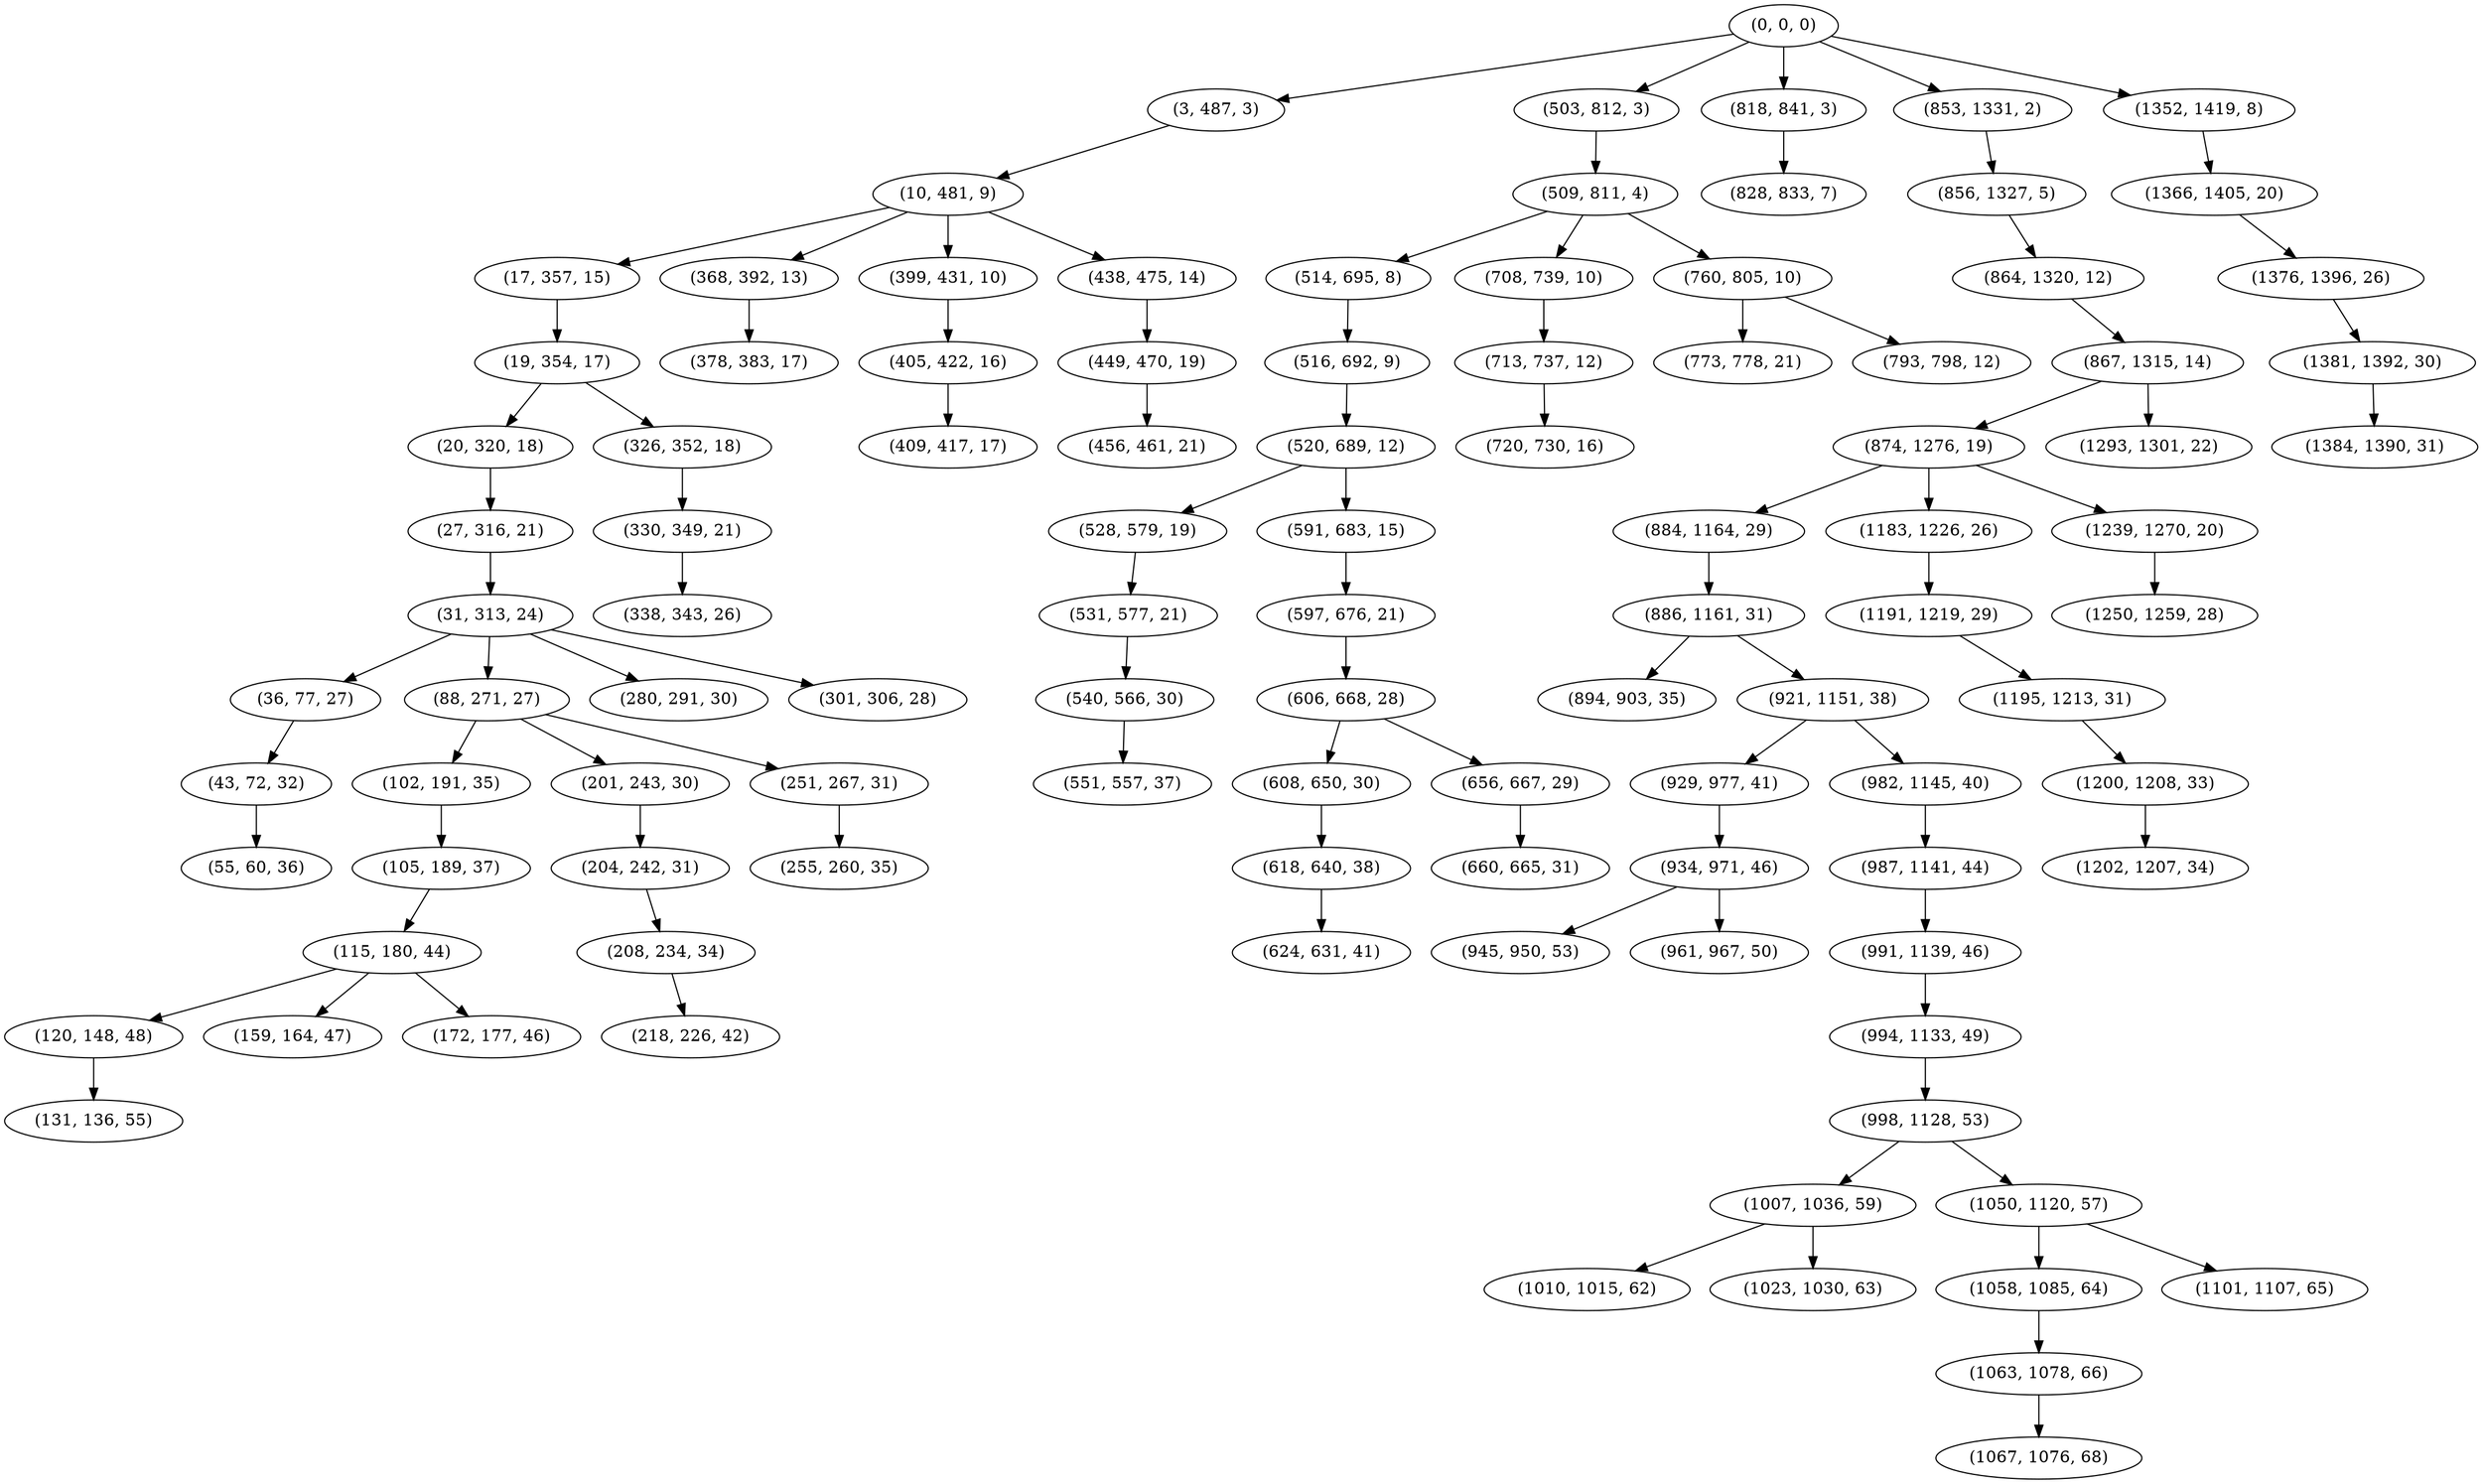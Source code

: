 digraph tree {
    "(0, 0, 0)";
    "(3, 487, 3)";
    "(10, 481, 9)";
    "(17, 357, 15)";
    "(19, 354, 17)";
    "(20, 320, 18)";
    "(27, 316, 21)";
    "(31, 313, 24)";
    "(36, 77, 27)";
    "(43, 72, 32)";
    "(55, 60, 36)";
    "(88, 271, 27)";
    "(102, 191, 35)";
    "(105, 189, 37)";
    "(115, 180, 44)";
    "(120, 148, 48)";
    "(131, 136, 55)";
    "(159, 164, 47)";
    "(172, 177, 46)";
    "(201, 243, 30)";
    "(204, 242, 31)";
    "(208, 234, 34)";
    "(218, 226, 42)";
    "(251, 267, 31)";
    "(255, 260, 35)";
    "(280, 291, 30)";
    "(301, 306, 28)";
    "(326, 352, 18)";
    "(330, 349, 21)";
    "(338, 343, 26)";
    "(368, 392, 13)";
    "(378, 383, 17)";
    "(399, 431, 10)";
    "(405, 422, 16)";
    "(409, 417, 17)";
    "(438, 475, 14)";
    "(449, 470, 19)";
    "(456, 461, 21)";
    "(503, 812, 3)";
    "(509, 811, 4)";
    "(514, 695, 8)";
    "(516, 692, 9)";
    "(520, 689, 12)";
    "(528, 579, 19)";
    "(531, 577, 21)";
    "(540, 566, 30)";
    "(551, 557, 37)";
    "(591, 683, 15)";
    "(597, 676, 21)";
    "(606, 668, 28)";
    "(608, 650, 30)";
    "(618, 640, 38)";
    "(624, 631, 41)";
    "(656, 667, 29)";
    "(660, 665, 31)";
    "(708, 739, 10)";
    "(713, 737, 12)";
    "(720, 730, 16)";
    "(760, 805, 10)";
    "(773, 778, 21)";
    "(793, 798, 12)";
    "(818, 841, 3)";
    "(828, 833, 7)";
    "(853, 1331, 2)";
    "(856, 1327, 5)";
    "(864, 1320, 12)";
    "(867, 1315, 14)";
    "(874, 1276, 19)";
    "(884, 1164, 29)";
    "(886, 1161, 31)";
    "(894, 903, 35)";
    "(921, 1151, 38)";
    "(929, 977, 41)";
    "(934, 971, 46)";
    "(945, 950, 53)";
    "(961, 967, 50)";
    "(982, 1145, 40)";
    "(987, 1141, 44)";
    "(991, 1139, 46)";
    "(994, 1133, 49)";
    "(998, 1128, 53)";
    "(1007, 1036, 59)";
    "(1010, 1015, 62)";
    "(1023, 1030, 63)";
    "(1050, 1120, 57)";
    "(1058, 1085, 64)";
    "(1063, 1078, 66)";
    "(1067, 1076, 68)";
    "(1101, 1107, 65)";
    "(1183, 1226, 26)";
    "(1191, 1219, 29)";
    "(1195, 1213, 31)";
    "(1200, 1208, 33)";
    "(1202, 1207, 34)";
    "(1239, 1270, 20)";
    "(1250, 1259, 28)";
    "(1293, 1301, 22)";
    "(1352, 1419, 8)";
    "(1366, 1405, 20)";
    "(1376, 1396, 26)";
    "(1381, 1392, 30)";
    "(1384, 1390, 31)";
    "(0, 0, 0)" -> "(3, 487, 3)";
    "(0, 0, 0)" -> "(503, 812, 3)";
    "(0, 0, 0)" -> "(818, 841, 3)";
    "(0, 0, 0)" -> "(853, 1331, 2)";
    "(0, 0, 0)" -> "(1352, 1419, 8)";
    "(3, 487, 3)" -> "(10, 481, 9)";
    "(10, 481, 9)" -> "(17, 357, 15)";
    "(10, 481, 9)" -> "(368, 392, 13)";
    "(10, 481, 9)" -> "(399, 431, 10)";
    "(10, 481, 9)" -> "(438, 475, 14)";
    "(17, 357, 15)" -> "(19, 354, 17)";
    "(19, 354, 17)" -> "(20, 320, 18)";
    "(19, 354, 17)" -> "(326, 352, 18)";
    "(20, 320, 18)" -> "(27, 316, 21)";
    "(27, 316, 21)" -> "(31, 313, 24)";
    "(31, 313, 24)" -> "(36, 77, 27)";
    "(31, 313, 24)" -> "(88, 271, 27)";
    "(31, 313, 24)" -> "(280, 291, 30)";
    "(31, 313, 24)" -> "(301, 306, 28)";
    "(36, 77, 27)" -> "(43, 72, 32)";
    "(43, 72, 32)" -> "(55, 60, 36)";
    "(88, 271, 27)" -> "(102, 191, 35)";
    "(88, 271, 27)" -> "(201, 243, 30)";
    "(88, 271, 27)" -> "(251, 267, 31)";
    "(102, 191, 35)" -> "(105, 189, 37)";
    "(105, 189, 37)" -> "(115, 180, 44)";
    "(115, 180, 44)" -> "(120, 148, 48)";
    "(115, 180, 44)" -> "(159, 164, 47)";
    "(115, 180, 44)" -> "(172, 177, 46)";
    "(120, 148, 48)" -> "(131, 136, 55)";
    "(201, 243, 30)" -> "(204, 242, 31)";
    "(204, 242, 31)" -> "(208, 234, 34)";
    "(208, 234, 34)" -> "(218, 226, 42)";
    "(251, 267, 31)" -> "(255, 260, 35)";
    "(326, 352, 18)" -> "(330, 349, 21)";
    "(330, 349, 21)" -> "(338, 343, 26)";
    "(368, 392, 13)" -> "(378, 383, 17)";
    "(399, 431, 10)" -> "(405, 422, 16)";
    "(405, 422, 16)" -> "(409, 417, 17)";
    "(438, 475, 14)" -> "(449, 470, 19)";
    "(449, 470, 19)" -> "(456, 461, 21)";
    "(503, 812, 3)" -> "(509, 811, 4)";
    "(509, 811, 4)" -> "(514, 695, 8)";
    "(509, 811, 4)" -> "(708, 739, 10)";
    "(509, 811, 4)" -> "(760, 805, 10)";
    "(514, 695, 8)" -> "(516, 692, 9)";
    "(516, 692, 9)" -> "(520, 689, 12)";
    "(520, 689, 12)" -> "(528, 579, 19)";
    "(520, 689, 12)" -> "(591, 683, 15)";
    "(528, 579, 19)" -> "(531, 577, 21)";
    "(531, 577, 21)" -> "(540, 566, 30)";
    "(540, 566, 30)" -> "(551, 557, 37)";
    "(591, 683, 15)" -> "(597, 676, 21)";
    "(597, 676, 21)" -> "(606, 668, 28)";
    "(606, 668, 28)" -> "(608, 650, 30)";
    "(606, 668, 28)" -> "(656, 667, 29)";
    "(608, 650, 30)" -> "(618, 640, 38)";
    "(618, 640, 38)" -> "(624, 631, 41)";
    "(656, 667, 29)" -> "(660, 665, 31)";
    "(708, 739, 10)" -> "(713, 737, 12)";
    "(713, 737, 12)" -> "(720, 730, 16)";
    "(760, 805, 10)" -> "(773, 778, 21)";
    "(760, 805, 10)" -> "(793, 798, 12)";
    "(818, 841, 3)" -> "(828, 833, 7)";
    "(853, 1331, 2)" -> "(856, 1327, 5)";
    "(856, 1327, 5)" -> "(864, 1320, 12)";
    "(864, 1320, 12)" -> "(867, 1315, 14)";
    "(867, 1315, 14)" -> "(874, 1276, 19)";
    "(867, 1315, 14)" -> "(1293, 1301, 22)";
    "(874, 1276, 19)" -> "(884, 1164, 29)";
    "(874, 1276, 19)" -> "(1183, 1226, 26)";
    "(874, 1276, 19)" -> "(1239, 1270, 20)";
    "(884, 1164, 29)" -> "(886, 1161, 31)";
    "(886, 1161, 31)" -> "(894, 903, 35)";
    "(886, 1161, 31)" -> "(921, 1151, 38)";
    "(921, 1151, 38)" -> "(929, 977, 41)";
    "(921, 1151, 38)" -> "(982, 1145, 40)";
    "(929, 977, 41)" -> "(934, 971, 46)";
    "(934, 971, 46)" -> "(945, 950, 53)";
    "(934, 971, 46)" -> "(961, 967, 50)";
    "(982, 1145, 40)" -> "(987, 1141, 44)";
    "(987, 1141, 44)" -> "(991, 1139, 46)";
    "(991, 1139, 46)" -> "(994, 1133, 49)";
    "(994, 1133, 49)" -> "(998, 1128, 53)";
    "(998, 1128, 53)" -> "(1007, 1036, 59)";
    "(998, 1128, 53)" -> "(1050, 1120, 57)";
    "(1007, 1036, 59)" -> "(1010, 1015, 62)";
    "(1007, 1036, 59)" -> "(1023, 1030, 63)";
    "(1050, 1120, 57)" -> "(1058, 1085, 64)";
    "(1050, 1120, 57)" -> "(1101, 1107, 65)";
    "(1058, 1085, 64)" -> "(1063, 1078, 66)";
    "(1063, 1078, 66)" -> "(1067, 1076, 68)";
    "(1183, 1226, 26)" -> "(1191, 1219, 29)";
    "(1191, 1219, 29)" -> "(1195, 1213, 31)";
    "(1195, 1213, 31)" -> "(1200, 1208, 33)";
    "(1200, 1208, 33)" -> "(1202, 1207, 34)";
    "(1239, 1270, 20)" -> "(1250, 1259, 28)";
    "(1352, 1419, 8)" -> "(1366, 1405, 20)";
    "(1366, 1405, 20)" -> "(1376, 1396, 26)";
    "(1376, 1396, 26)" -> "(1381, 1392, 30)";
    "(1381, 1392, 30)" -> "(1384, 1390, 31)";
}
